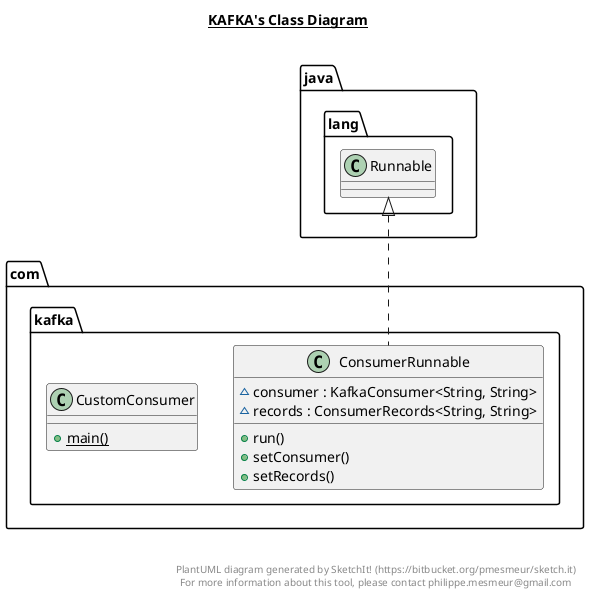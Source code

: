 @startuml

title __KAFKA's Class Diagram__\n

  namespace com.kafka {
    class com.kafka.ConsumerRunnable {
        ~ consumer : KafkaConsumer<String, String>
        ~ records : ConsumerRecords<String, String>
        + run()
        + setConsumer()
        + setRecords()
    }
  }
  

  namespace com.kafka {
    class com.kafka.CustomConsumer {
        {static} + main()
    }
  }
  

  com.kafka.ConsumerRunnable .up.|> java.lang.Runnable


right footer


PlantUML diagram generated by SketchIt! (https://bitbucket.org/pmesmeur/sketch.it)
For more information about this tool, please contact philippe.mesmeur@gmail.com
endfooter

@enduml
